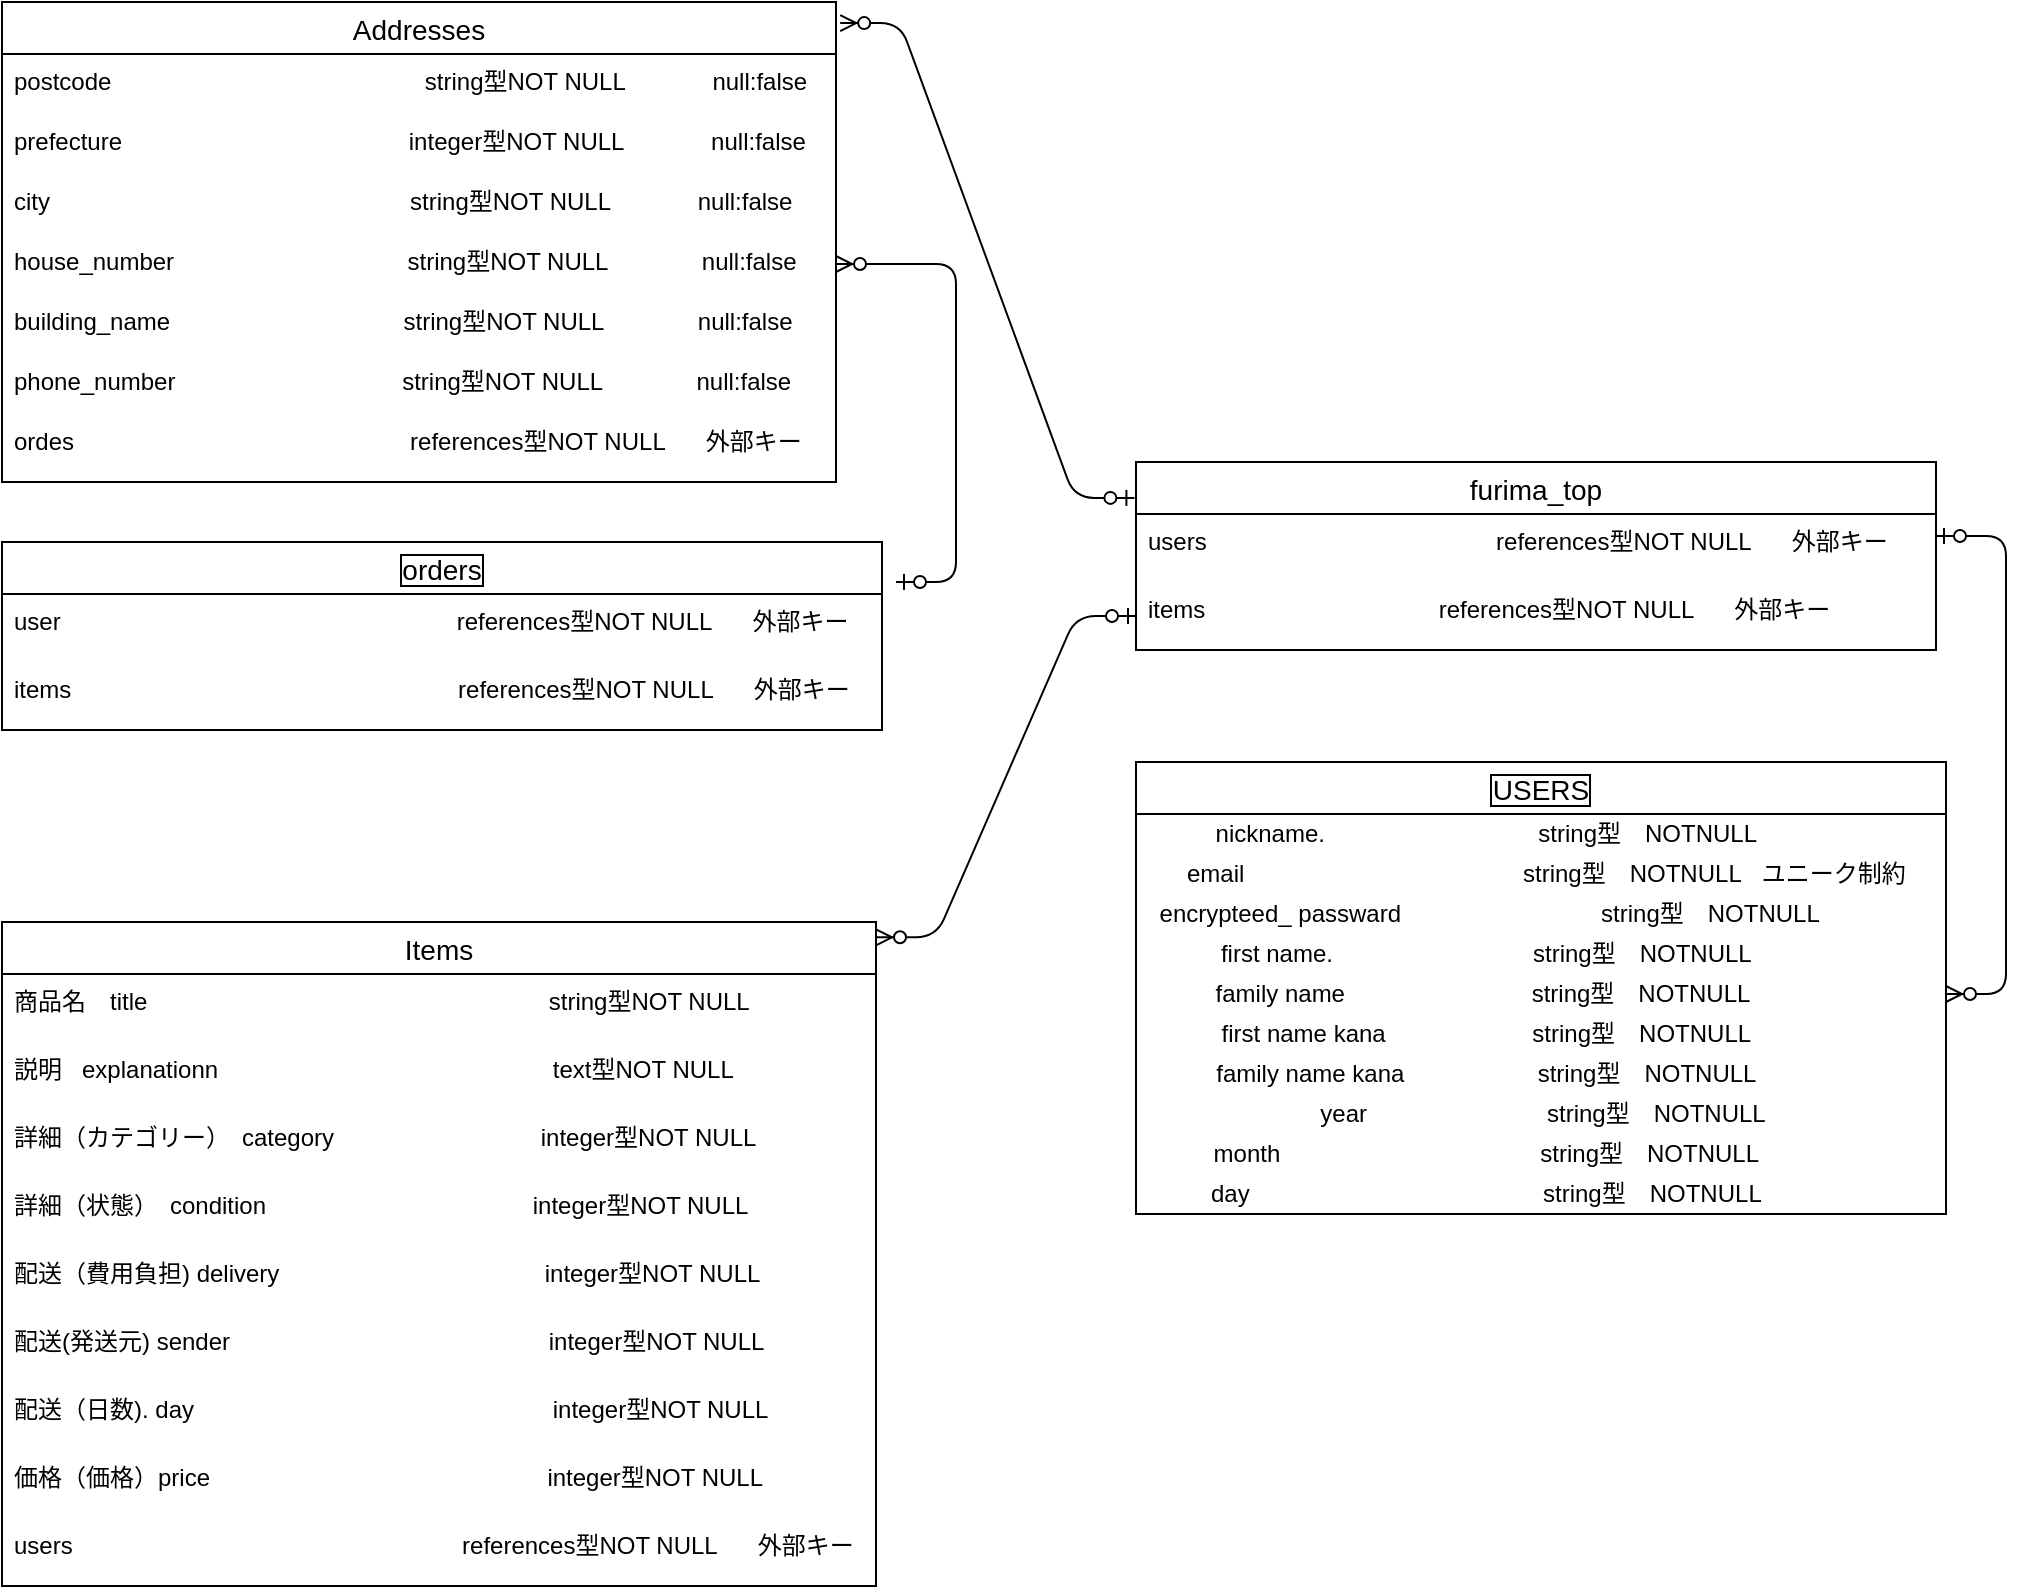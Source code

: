 <mxfile>
    <diagram id="5OrmQCm2aWQSpJ2XUPIT" name="ページ1">
        <mxGraphModel dx="1423" dy="651" grid="1" gridSize="10" guides="1" tooltips="1" connect="1" arrows="0" fold="1" page="1" pageScale="1" pageWidth="827" pageHeight="1169" math="0" shadow="0">
            <root>
                <mxCell id="0"/>
                <mxCell id="1" parent="0"/>
                <mxCell id="30" value="Addresses" style="swimlane;fontStyle=0;childLayout=stackLayout;horizontal=1;startSize=26;horizontalStack=0;resizeParent=1;resizeParentMax=0;resizeLast=0;collapsible=1;marginBottom=0;align=center;fontSize=14;" vertex="1" parent="1">
                    <mxGeometry x="-827" y="120" width="417" height="240" as="geometry">
                        <mxRectangle x="-413" y="120" width="140" height="26" as="alternateBounds"/>
                    </mxGeometry>
                </mxCell>
                <mxCell id="31" value="postcode                                               string型NOT NULL             null:false" style="text;strokeColor=none;fillColor=none;spacingLeft=4;spacingRight=4;overflow=hidden;rotatable=0;points=[[0,0.5],[1,0.5]];portConstraint=eastwest;fontSize=12;" vertex="1" parent="30">
                    <mxGeometry y="26" width="417" height="30" as="geometry"/>
                </mxCell>
                <mxCell id="32" value="prefecture                                           integer型NOT NULL             null:false&#10; " style="text;strokeColor=none;fillColor=none;spacingLeft=4;spacingRight=4;overflow=hidden;rotatable=0;points=[[0,0.5],[1,0.5]];portConstraint=eastwest;fontSize=12;" vertex="1" parent="30">
                    <mxGeometry y="56" width="417" height="30" as="geometry"/>
                </mxCell>
                <mxCell id="106" value="city                                                      string型NOT NULL             null:false&#10; " style="text;strokeColor=none;fillColor=none;spacingLeft=4;spacingRight=4;overflow=hidden;rotatable=0;points=[[0,0.5],[1,0.5]];portConstraint=eastwest;fontSize=12;" vertex="1" parent="30">
                    <mxGeometry y="86" width="417" height="30" as="geometry"/>
                </mxCell>
                <mxCell id="107" value="house_number                                   string型NOT NULL              null:false&#10; " style="text;strokeColor=none;fillColor=none;spacingLeft=4;spacingRight=4;overflow=hidden;rotatable=0;points=[[0,0.5],[1,0.5]];portConstraint=eastwest;fontSize=12;" vertex="1" parent="30">
                    <mxGeometry y="116" width="417" height="30" as="geometry"/>
                </mxCell>
                <mxCell id="108" value="building_name                                   string型NOT NULL              null:false&#10; " style="text;strokeColor=none;fillColor=none;spacingLeft=4;spacingRight=4;overflow=hidden;rotatable=0;points=[[0,0.5],[1,0.5]];portConstraint=eastwest;fontSize=12;" vertex="1" parent="30">
                    <mxGeometry y="146" width="417" height="30" as="geometry"/>
                </mxCell>
                <mxCell id="109" value="phone_number                                  string型NOT NULL              null:false  &#10; " style="text;strokeColor=none;fillColor=none;spacingLeft=4;spacingRight=4;overflow=hidden;rotatable=0;points=[[0,0.5],[1,0.5]];portConstraint=eastwest;fontSize=12;" vertex="1" parent="30">
                    <mxGeometry y="176" width="417" height="30" as="geometry"/>
                </mxCell>
                <mxCell id="129" value="ordes                            　        　　　references型NOT NULL      外部キー" style="text;strokeColor=none;fillColor=none;spacingLeft=4;spacingRight=4;overflow=hidden;rotatable=0;points=[[0,0.5],[1,0.5]];portConstraint=eastwest;fontSize=12;" vertex="1" parent="30">
                    <mxGeometry y="206" width="417" height="34" as="geometry"/>
                </mxCell>
                <mxCell id="39" value="furima_top" style="swimlane;fontStyle=0;childLayout=stackLayout;horizontal=1;startSize=26;horizontalStack=0;resizeParent=1;resizeParentMax=0;resizeLast=0;collapsible=1;marginBottom=0;align=center;fontSize=14;" vertex="1" parent="1">
                    <mxGeometry x="-260" y="350" width="400" height="94" as="geometry">
                        <mxRectangle x="250" y="750" width="90" height="26" as="alternateBounds"/>
                    </mxGeometry>
                </mxCell>
                <mxCell id="123" value="users                             　　　　references型NOT NULL      外部キー" style="text;strokeColor=none;fillColor=none;spacingLeft=4;spacingRight=4;overflow=hidden;rotatable=0;points=[[0,0.5],[1,0.5]];portConstraint=eastwest;fontSize=12;" vertex="1" parent="39">
                    <mxGeometry y="26" width="400" height="34" as="geometry"/>
                </mxCell>
                <mxCell id="42" value="items                                   references型NOT NULL      外部キー" style="text;strokeColor=none;fillColor=none;spacingLeft=4;spacingRight=4;overflow=hidden;rotatable=0;points=[[0,0.5],[1,0.5]];portConstraint=eastwest;fontSize=12;" vertex="1" parent="39">
                    <mxGeometry y="60" width="400" height="34" as="geometry"/>
                </mxCell>
                <mxCell id="111" value="USERS" style="swimlane;fontStyle=0;childLayout=stackLayout;horizontal=1;startSize=26;horizontalStack=0;resizeParent=1;resizeParentMax=0;resizeLast=0;collapsible=1;marginBottom=0;align=center;fontSize=14;labelBackgroundColor=default;labelBorderColor=default;" vertex="1" parent="1">
                    <mxGeometry x="-260" y="500" width="405" height="226" as="geometry"/>
                </mxCell>
                <mxCell id="139" value="nickname.&amp;nbsp; &amp;nbsp; &amp;nbsp; &amp;nbsp; &amp;nbsp; &amp;nbsp; &amp;nbsp; &amp;nbsp; &amp;nbsp; &amp;nbsp; &amp;nbsp; &amp;nbsp; &amp;nbsp; &amp;nbsp; &amp;nbsp; &amp;nbsp; string型　NOTNULL&amp;nbsp; &amp;nbsp; &amp;nbsp; &amp;nbsp; &amp;nbsp; &amp;nbsp; &amp;nbsp; &amp;nbsp; &amp;nbsp;" style="text;html=1;align=center;verticalAlign=middle;resizable=0;points=[];autosize=1;strokeColor=none;fillColor=none;" vertex="1" parent="111">
                    <mxGeometry y="26" width="405" height="20" as="geometry"/>
                </mxCell>
                <mxCell id="140" value="&amp;nbsp; email&amp;nbsp; &amp;nbsp; &amp;nbsp; &amp;nbsp; &amp;nbsp; &amp;nbsp; 　　　&amp;nbsp; &amp;nbsp; &amp;nbsp; &amp;nbsp; &amp;nbsp; &amp;nbsp; &amp;nbsp; &amp;nbsp; &amp;nbsp; &amp;nbsp;string型　NOTNULL&amp;nbsp; &amp;nbsp;ユニーク制約&amp;nbsp;" style="text;html=1;align=center;verticalAlign=middle;resizable=0;points=[];autosize=1;strokeColor=none;fillColor=none;" vertex="1" parent="111">
                    <mxGeometry y="46" width="405" height="20" as="geometry"/>
                </mxCell>
                <mxCell id="141" value="&amp;nbsp;encrypteed_ passward&amp;nbsp; &amp;nbsp; &amp;nbsp; &amp;nbsp; &amp;nbsp; &amp;nbsp; &amp;nbsp; &amp;nbsp; &amp;nbsp; &amp;nbsp; &amp;nbsp; &amp;nbsp; &amp;nbsp; &amp;nbsp; &amp;nbsp; string型　NOTNULL&amp;nbsp; &amp;nbsp; &amp;nbsp; &amp;nbsp; &amp;nbsp; &amp;nbsp; &amp;nbsp; &amp;nbsp; &amp;nbsp;" style="text;html=1;align=center;verticalAlign=middle;resizable=0;points=[];autosize=1;strokeColor=none;fillColor=none;" vertex="1" parent="111">
                    <mxGeometry y="66" width="405" height="20" as="geometry"/>
                </mxCell>
                <mxCell id="143" value="first name.&amp;nbsp; &amp;nbsp; &amp;nbsp; &amp;nbsp; &amp;nbsp; &amp;nbsp; &amp;nbsp; &amp;nbsp; &amp;nbsp; &amp;nbsp; &amp;nbsp; &amp;nbsp; &amp;nbsp; &amp;nbsp; &amp;nbsp; string型　NOTNULL&amp;nbsp; &amp;nbsp; &amp;nbsp; &amp;nbsp; &amp;nbsp; &amp;nbsp; &amp;nbsp; &amp;nbsp; &amp;nbsp;" style="text;html=1;align=center;verticalAlign=middle;resizable=0;points=[];autosize=1;strokeColor=none;fillColor=none;" vertex="1" parent="111">
                    <mxGeometry y="86" width="405" height="20" as="geometry"/>
                </mxCell>
                <mxCell id="144" value="family name&amp;nbsp; &amp;nbsp; &amp;nbsp; &amp;nbsp; &amp;nbsp; &amp;nbsp; &amp;nbsp; &amp;nbsp; &amp;nbsp; &amp;nbsp; &amp;nbsp; &amp;nbsp; &amp;nbsp; &amp;nbsp; string型　NOTNULL&amp;nbsp; &amp;nbsp; &amp;nbsp; &amp;nbsp; &amp;nbsp; &amp;nbsp; &amp;nbsp; &amp;nbsp; &amp;nbsp;&amp;nbsp;" style="text;html=1;align=center;verticalAlign=middle;resizable=0;points=[];autosize=1;strokeColor=none;fillColor=none;" vertex="1" parent="111">
                    <mxGeometry y="106" width="405" height="20" as="geometry"/>
                </mxCell>
                <mxCell id="145" value="first name kana&amp;nbsp; &amp;nbsp; &amp;nbsp; &amp;nbsp; &amp;nbsp; &amp;nbsp; &amp;nbsp; &amp;nbsp; &amp;nbsp; &amp;nbsp; &amp;nbsp; string型　NOTNULL&amp;nbsp; &amp;nbsp; &amp;nbsp; &amp;nbsp; &amp;nbsp; &amp;nbsp; &amp;nbsp; &amp;nbsp; &amp;nbsp;" style="text;html=1;align=center;verticalAlign=middle;resizable=0;points=[];autosize=1;strokeColor=none;fillColor=none;" vertex="1" parent="111">
                    <mxGeometry y="126" width="405" height="20" as="geometry"/>
                </mxCell>
                <mxCell id="146" value="family name kana&amp;nbsp; &amp;nbsp; &amp;nbsp; &amp;nbsp; &amp;nbsp; &amp;nbsp; &amp;nbsp; &amp;nbsp; &amp;nbsp; &amp;nbsp; string型　NOTNULL&amp;nbsp; &amp;nbsp; &amp;nbsp; &amp;nbsp; &amp;nbsp; &amp;nbsp; &amp;nbsp; &amp;nbsp; &amp;nbsp;" style="text;html=1;align=center;verticalAlign=middle;resizable=0;points=[];autosize=1;strokeColor=none;fillColor=none;" vertex="1" parent="111">
                    <mxGeometry y="146" width="405" height="20" as="geometry"/>
                </mxCell>
                <mxCell id="147" value="year&amp;nbsp; &amp;nbsp; &amp;nbsp; &amp;nbsp; &amp;nbsp; &amp;nbsp; &amp;nbsp; &amp;nbsp; &amp;nbsp; &amp;nbsp; &amp;nbsp; &amp;nbsp; &amp;nbsp; &amp;nbsp;string型　NOTNULL" style="text;html=1;align=center;verticalAlign=middle;resizable=0;points=[];autosize=1;strokeColor=none;fillColor=none;" vertex="1" parent="111">
                    <mxGeometry y="166" width="405" height="20" as="geometry"/>
                </mxCell>
                <mxCell id="148" value="month&amp;nbsp; &amp;nbsp; &amp;nbsp; &amp;nbsp; &amp;nbsp; &amp;nbsp; &amp;nbsp; &amp;nbsp; &amp;nbsp; &amp;nbsp; &amp;nbsp; &amp;nbsp; &amp;nbsp; &amp;nbsp; &amp;nbsp; &amp;nbsp; &amp;nbsp; &amp;nbsp; &amp;nbsp; &amp;nbsp;string型　NOTNULL&amp;nbsp; &amp;nbsp; &amp;nbsp; &amp;nbsp; &amp;nbsp; &amp;nbsp; &amp;nbsp; &amp;nbsp; &amp;nbsp;" style="text;html=1;align=center;verticalAlign=middle;resizable=0;points=[];autosize=1;strokeColor=none;fillColor=none;" vertex="1" parent="111">
                    <mxGeometry y="186" width="405" height="20" as="geometry"/>
                </mxCell>
                <mxCell id="149" value="day&amp;nbsp; &amp;nbsp; &amp;nbsp; &amp;nbsp; &amp;nbsp; &amp;nbsp; &amp;nbsp; &amp;nbsp; &amp;nbsp; &amp;nbsp; &amp;nbsp; &amp;nbsp; &amp;nbsp; &amp;nbsp; &amp;nbsp; &amp;nbsp; &amp;nbsp; &amp;nbsp; &amp;nbsp; &amp;nbsp; &amp;nbsp; &amp;nbsp; string型　NOTNULL&amp;nbsp; &amp;nbsp; &amp;nbsp; &amp;nbsp; &amp;nbsp; &amp;nbsp; &amp;nbsp; &amp;nbsp; &amp;nbsp;" style="text;html=1;align=center;verticalAlign=middle;resizable=0;points=[];autosize=1;strokeColor=none;fillColor=none;" vertex="1" parent="111">
                    <mxGeometry y="206" width="405" height="20" as="geometry"/>
                </mxCell>
                <mxCell id="117" value="Items" style="swimlane;fontStyle=0;childLayout=stackLayout;horizontal=1;startSize=26;horizontalStack=0;resizeParent=1;resizeParentMax=0;resizeLast=0;collapsible=1;marginBottom=0;align=center;fontSize=14;" vertex="1" parent="1">
                    <mxGeometry x="-827" y="580" width="437" height="332" as="geometry">
                        <mxRectangle x="250" y="750" width="90" height="26" as="alternateBounds"/>
                    </mxGeometry>
                </mxCell>
                <mxCell id="118" value="商品名　title　　                                                     string型NOT NULL" style="text;strokeColor=none;fillColor=none;spacingLeft=4;spacingRight=4;overflow=hidden;rotatable=0;points=[[0,0.5],[1,0.5]];portConstraint=eastwest;fontSize=12;" vertex="1" parent="117">
                    <mxGeometry y="26" width="437" height="34" as="geometry"/>
                </mxCell>
                <mxCell id="119" value="説明   explanationn　　                                           text型NOT NULL" style="text;strokeColor=none;fillColor=none;spacingLeft=4;spacingRight=4;overflow=hidden;rotatable=0;points=[[0,0.5],[1,0.5]];portConstraint=eastwest;fontSize=12;" vertex="1" parent="117">
                    <mxGeometry y="60" width="437" height="34" as="geometry"/>
                </mxCell>
                <mxCell id="120" value="詳細（カテゴリー）　category　　　　           　  integer型NOT NULL" style="text;strokeColor=none;fillColor=none;spacingLeft=4;spacingRight=4;overflow=hidden;rotatable=0;points=[[0,0.5],[1,0.5]];portConstraint=eastwest;fontSize=12;" vertex="1" parent="117">
                    <mxGeometry y="94" width="437" height="34" as="geometry"/>
                </mxCell>
                <mxCell id="150" value="詳細（状態）　condition　　　　                    　  integer型NOT NULL" style="text;strokeColor=none;fillColor=none;spacingLeft=4;spacingRight=4;overflow=hidden;rotatable=0;points=[[0,0.5],[1,0.5]];portConstraint=eastwest;fontSize=12;" vertex="1" parent="117">
                    <mxGeometry y="128" width="437" height="34" as="geometry"/>
                </mxCell>
                <mxCell id="121" value="配送（費用負担) delivery　　                             　integer型NOT NULL" style="text;strokeColor=none;fillColor=none;spacingLeft=4;spacingRight=4;overflow=hidden;rotatable=0;points=[[0,0.5],[1,0.5]];portConstraint=eastwest;fontSize=12;" vertex="1" parent="117">
                    <mxGeometry y="162" width="437" height="34" as="geometry"/>
                </mxCell>
                <mxCell id="151" value="配送(発送元) sender　　                                     　integer型NOT NULL" style="text;strokeColor=none;fillColor=none;spacingLeft=4;spacingRight=4;overflow=hidden;rotatable=0;points=[[0,0.5],[1,0.5]];portConstraint=eastwest;fontSize=12;" vertex="1" parent="117">
                    <mxGeometry y="196" width="437" height="34" as="geometry"/>
                </mxCell>
                <mxCell id="152" value="配送（日数). day　　                                           　integer型NOT NULL" style="text;strokeColor=none;fillColor=none;spacingLeft=4;spacingRight=4;overflow=hidden;rotatable=0;points=[[0,0.5],[1,0.5]];portConstraint=eastwest;fontSize=12;" vertex="1" parent="117">
                    <mxGeometry y="230" width="437" height="34" as="geometry"/>
                </mxCell>
                <mxCell id="124" value="価格（価格）price　　　　　                             　integer型NOT NULL" style="text;strokeColor=none;fillColor=none;spacingLeft=4;spacingRight=4;overflow=hidden;rotatable=0;points=[[0,0.5],[1,0.5]];portConstraint=eastwest;fontSize=12;" vertex="1" parent="117">
                    <mxGeometry y="264" width="437" height="34" as="geometry"/>
                </mxCell>
                <mxCell id="138" value="users                            　                　　　references型NOT NULL      外部キー" style="text;strokeColor=none;fillColor=none;spacingLeft=4;spacingRight=4;overflow=hidden;rotatable=0;points=[[0,0.5],[1,0.5]];portConstraint=eastwest;fontSize=12;" vertex="1" parent="117">
                    <mxGeometry y="298" width="437" height="34" as="geometry"/>
                </mxCell>
                <mxCell id="153" value="" style="edgeStyle=entityRelationEdgeStyle;fontSize=12;html=1;endArrow=ERzeroToMany;startArrow=ERzeroToOne;entryX=1.005;entryY=0.044;entryDx=0;entryDy=0;entryPerimeter=0;exitX=-0.002;exitY=0.191;exitDx=0;exitDy=0;exitPerimeter=0;" edge="1" parent="1" source="39" target="30">
                    <mxGeometry width="100" height="100" relative="1" as="geometry">
                        <mxPoint x="-260" y="393" as="sourcePoint"/>
                        <mxPoint x="-380" y="370" as="targetPoint"/>
                    </mxGeometry>
                </mxCell>
                <mxCell id="154" value="" style="edgeStyle=entityRelationEdgeStyle;fontSize=12;html=1;endArrow=ERzeroToMany;startArrow=ERzeroToOne;entryX=1;entryY=0.023;entryDx=0;entryDy=0;entryPerimeter=0;exitX=0;exitY=0.5;exitDx=0;exitDy=0;" edge="1" parent="1" source="42" target="117">
                    <mxGeometry width="100" height="100" relative="1" as="geometry">
                        <mxPoint x="-260" y="360" as="sourcePoint"/>
                        <mxPoint x="-380" y="370" as="targetPoint"/>
                    </mxGeometry>
                </mxCell>
                <mxCell id="155" value="" style="edgeStyle=entityRelationEdgeStyle;fontSize=12;html=1;endArrow=ERzeroToMany;startArrow=ERzeroToOne;exitX=1;exitY=0.324;exitDx=0;exitDy=0;exitPerimeter=0;" edge="1" parent="1" source="123" target="144">
                    <mxGeometry width="100" height="100" relative="1" as="geometry">
                        <mxPoint x="270" y="400" as="sourcePoint"/>
                        <mxPoint x="290" y="540" as="targetPoint"/>
                    </mxGeometry>
                </mxCell>
                <mxCell id="156" value="orders" style="swimlane;fontStyle=0;childLayout=stackLayout;horizontal=1;startSize=26;horizontalStack=0;resizeParent=1;resizeParentMax=0;resizeLast=0;collapsible=1;marginBottom=0;align=center;fontSize=14;labelBackgroundColor=default;labelBorderColor=default;" vertex="1" parent="1">
                    <mxGeometry x="-827" y="390" width="440" height="94" as="geometry"/>
                </mxCell>
                <mxCell id="176" value="user                             　                　　　references型NOT NULL      外部キー" style="text;strokeColor=none;fillColor=none;spacingLeft=4;spacingRight=4;overflow=hidden;rotatable=0;points=[[0,0.5],[1,0.5]];portConstraint=eastwest;fontSize=12;" vertex="1" parent="156">
                    <mxGeometry y="26" width="440" height="34" as="geometry"/>
                </mxCell>
                <mxCell id="177" value="items                                                          references型NOT NULL      外部キー" style="text;strokeColor=none;fillColor=none;spacingLeft=4;spacingRight=4;overflow=hidden;rotatable=0;points=[[0,0.5],[1,0.5]];portConstraint=eastwest;fontSize=12;" vertex="1" parent="156">
                    <mxGeometry y="60" width="440" height="34" as="geometry"/>
                </mxCell>
                <mxCell id="180" value="" style="edgeStyle=entityRelationEdgeStyle;fontSize=12;html=1;endArrow=ERzeroToMany;startArrow=ERzeroToOne;entryX=1;entryY=0.5;entryDx=0;entryDy=0;" edge="1" parent="1" target="107">
                    <mxGeometry width="100" height="100" relative="1" as="geometry">
                        <mxPoint x="-380" y="410" as="sourcePoint"/>
                        <mxPoint x="-830" y="140" as="targetPoint"/>
                    </mxGeometry>
                </mxCell>
            </root>
        </mxGraphModel>
    </diagram>
</mxfile>